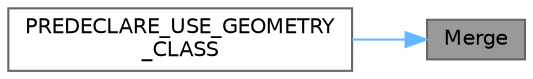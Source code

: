 digraph "Merge"
{
 // INTERACTIVE_SVG=YES
 // LATEX_PDF_SIZE
  bgcolor="transparent";
  edge [fontname=Helvetica,fontsize=10,labelfontname=Helvetica,labelfontsize=10];
  node [fontname=Helvetica,fontsize=10,shape=box,height=0.2,width=0.4];
  rankdir="RL";
  Node1 [id="Node000001",label="Merge",height=0.2,width=0.4,color="gray40", fillcolor="grey60", style="filled", fontcolor="black",tooltip="Stable merge to perform sort below."];
  Node1 -> Node2 [id="edge1_Node000001_Node000002",dir="back",color="steelblue1",style="solid",tooltip=" "];
  Node2 [id="Node000002",label="PREDECLARE_USE_GEOMETRY\l_CLASS",height=0.2,width=0.4,color="grey40", fillcolor="white", style="filled",URL="$dc/dad/SelfUnionMeshesTool_8h.html#accf0d76a315518b612546e29539aadf3",tooltip=" "];
}
